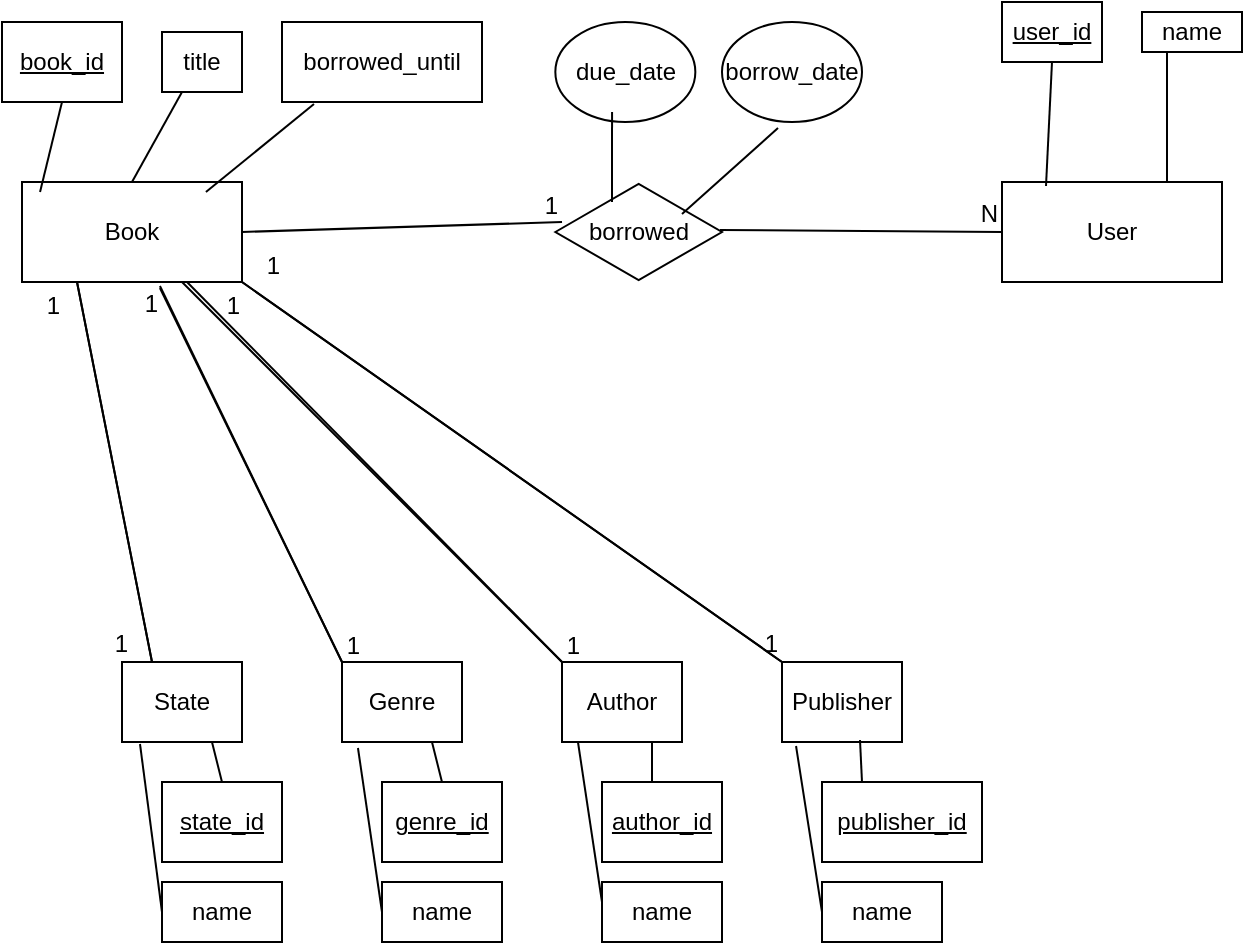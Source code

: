 <mxfile version="24.8.6">
  <diagram name="Seite-1" id="aXTx5gB7izYMbGqar2AK">
    <mxGraphModel dx="988" dy="550" grid="1" gridSize="10" guides="1" tooltips="1" connect="1" arrows="1" fold="1" page="1" pageScale="1" pageWidth="827" pageHeight="1169" math="0" shadow="0">
      <root>
        <mxCell id="0" />
        <mxCell id="1" parent="0" />
        <mxCell id="IYsiuEZ821G_rn9LFfDj-1" value="&lt;div&gt;Book&lt;/div&gt;" style="html=1;whiteSpace=wrap;" parent="1" vertex="1">
          <mxGeometry x="50" y="110" width="110" height="50" as="geometry" />
        </mxCell>
        <mxCell id="IYsiuEZ821G_rn9LFfDj-2" value="&lt;u&gt;book_id&lt;/u&gt;" style="rounded=0;whiteSpace=wrap;html=1;" parent="1" vertex="1">
          <mxGeometry x="40" y="30" width="60" height="40" as="geometry" />
        </mxCell>
        <mxCell id="IYsiuEZ821G_rn9LFfDj-3" value="title" style="rounded=0;whiteSpace=wrap;html=1;" parent="1" vertex="1">
          <mxGeometry x="120" y="35" width="40" height="30" as="geometry" />
        </mxCell>
        <mxCell id="IYsiuEZ821G_rn9LFfDj-4" value="User" style="html=1;whiteSpace=wrap;" parent="1" vertex="1">
          <mxGeometry x="540" y="110" width="110" height="50" as="geometry" />
        </mxCell>
        <mxCell id="IYsiuEZ821G_rn9LFfDj-5" value="&lt;u&gt;user_id&lt;/u&gt;" style="rounded=0;whiteSpace=wrap;html=1;" parent="1" vertex="1">
          <mxGeometry x="540" y="20" width="50" height="30" as="geometry" />
        </mxCell>
        <mxCell id="IYsiuEZ821G_rn9LFfDj-6" value="name" style="rounded=0;whiteSpace=wrap;html=1;" parent="1" vertex="1">
          <mxGeometry x="610" y="25" width="50" height="20" as="geometry" />
        </mxCell>
        <mxCell id="IYsiuEZ821G_rn9LFfDj-7" value="borrowed_until" style="rounded=0;whiteSpace=wrap;html=1;" parent="1" vertex="1">
          <mxGeometry x="180" y="30" width="100" height="40" as="geometry" />
        </mxCell>
        <mxCell id="IYsiuEZ821G_rn9LFfDj-8" value="&lt;div&gt;State&lt;/div&gt;" style="html=1;whiteSpace=wrap;" parent="1" vertex="1">
          <mxGeometry x="100" y="350" width="60" height="40" as="geometry" />
        </mxCell>
        <mxCell id="IYsiuEZ821G_rn9LFfDj-9" value="&lt;u&gt;state_id&lt;/u&gt;" style="rounded=0;whiteSpace=wrap;html=1;" parent="1" vertex="1">
          <mxGeometry x="120" y="410" width="60" height="40" as="geometry" />
        </mxCell>
        <mxCell id="IYsiuEZ821G_rn9LFfDj-10" value="name" style="rounded=0;whiteSpace=wrap;html=1;" parent="1" vertex="1">
          <mxGeometry x="120" y="460" width="60" height="30" as="geometry" />
        </mxCell>
        <mxCell id="IYsiuEZ821G_rn9LFfDj-11" value="Genre" style="html=1;whiteSpace=wrap;" parent="1" vertex="1">
          <mxGeometry x="210" y="350" width="60" height="40" as="geometry" />
        </mxCell>
        <mxCell id="IYsiuEZ821G_rn9LFfDj-12" value="&lt;u&gt;genre_id&lt;/u&gt;" style="rounded=0;whiteSpace=wrap;html=1;" parent="1" vertex="1">
          <mxGeometry x="230" y="410" width="60" height="40" as="geometry" />
        </mxCell>
        <mxCell id="IYsiuEZ821G_rn9LFfDj-13" value="name" style="rounded=0;whiteSpace=wrap;html=1;" parent="1" vertex="1">
          <mxGeometry x="230" y="460" width="60" height="30" as="geometry" />
        </mxCell>
        <mxCell id="IYsiuEZ821G_rn9LFfDj-14" value="Author" style="html=1;whiteSpace=wrap;" parent="1" vertex="1">
          <mxGeometry x="320" y="350" width="60" height="40" as="geometry" />
        </mxCell>
        <mxCell id="IYsiuEZ821G_rn9LFfDj-15" value="&lt;u&gt;author_id&lt;/u&gt;" style="rounded=0;whiteSpace=wrap;html=1;" parent="1" vertex="1">
          <mxGeometry x="340" y="410" width="60" height="40" as="geometry" />
        </mxCell>
        <mxCell id="IYsiuEZ821G_rn9LFfDj-16" value="name" style="rounded=0;whiteSpace=wrap;html=1;" parent="1" vertex="1">
          <mxGeometry x="340" y="460" width="60" height="30" as="geometry" />
        </mxCell>
        <mxCell id="IYsiuEZ821G_rn9LFfDj-17" value="Publisher" style="html=1;whiteSpace=wrap;" parent="1" vertex="1">
          <mxGeometry x="430" y="350" width="60" height="40" as="geometry" />
        </mxCell>
        <mxCell id="IYsiuEZ821G_rn9LFfDj-18" value="&lt;u&gt;publisher_id&lt;/u&gt;" style="rounded=0;whiteSpace=wrap;html=1;" parent="1" vertex="1">
          <mxGeometry x="450" y="410" width="80" height="40" as="geometry" />
        </mxCell>
        <mxCell id="IYsiuEZ821G_rn9LFfDj-19" value="name" style="rounded=0;whiteSpace=wrap;html=1;" parent="1" vertex="1">
          <mxGeometry x="450" y="460" width="60" height="30" as="geometry" />
        </mxCell>
        <mxCell id="IYsiuEZ821G_rn9LFfDj-20" value="" style="endArrow=none;html=1;rounded=0;entryX=0.75;entryY=1;entryDx=0;entryDy=0;exitX=0.5;exitY=0;exitDx=0;exitDy=0;" parent="1" source="IYsiuEZ821G_rn9LFfDj-9" target="IYsiuEZ821G_rn9LFfDj-8" edge="1">
          <mxGeometry width="50" height="50" relative="1" as="geometry">
            <mxPoint x="390" y="730" as="sourcePoint" />
            <mxPoint x="440" y="680" as="targetPoint" />
          </mxGeometry>
        </mxCell>
        <mxCell id="IYsiuEZ821G_rn9LFfDj-21" value="" style="endArrow=none;html=1;rounded=0;entryX=0.15;entryY=1.025;entryDx=0;entryDy=0;exitX=0;exitY=0.5;exitDx=0;exitDy=0;entryPerimeter=0;" parent="1" source="IYsiuEZ821G_rn9LFfDj-10" target="IYsiuEZ821G_rn9LFfDj-8" edge="1">
          <mxGeometry width="50" height="50" relative="1" as="geometry">
            <mxPoint x="390" y="730" as="sourcePoint" />
            <mxPoint x="440" y="680" as="targetPoint" />
          </mxGeometry>
        </mxCell>
        <mxCell id="IYsiuEZ821G_rn9LFfDj-22" value="" style="endArrow=none;html=1;rounded=0;entryX=0.133;entryY=1.075;entryDx=0;entryDy=0;entryPerimeter=0;exitX=0;exitY=0.5;exitDx=0;exitDy=0;" parent="1" source="IYsiuEZ821G_rn9LFfDj-13" target="IYsiuEZ821G_rn9LFfDj-11" edge="1">
          <mxGeometry width="50" height="50" relative="1" as="geometry">
            <mxPoint x="390" y="730" as="sourcePoint" />
            <mxPoint x="440" y="680" as="targetPoint" />
          </mxGeometry>
        </mxCell>
        <mxCell id="IYsiuEZ821G_rn9LFfDj-23" value="" style="endArrow=none;html=1;rounded=0;entryX=0.75;entryY=1;entryDx=0;entryDy=0;exitX=0.5;exitY=0;exitDx=0;exitDy=0;" parent="1" source="IYsiuEZ821G_rn9LFfDj-12" target="IYsiuEZ821G_rn9LFfDj-11" edge="1">
          <mxGeometry width="50" height="50" relative="1" as="geometry">
            <mxPoint x="390" y="730" as="sourcePoint" />
            <mxPoint x="440" y="680" as="targetPoint" />
          </mxGeometry>
        </mxCell>
        <mxCell id="IYsiuEZ821G_rn9LFfDj-24" value="" style="endArrow=none;html=1;rounded=0;entryX=0.75;entryY=1;entryDx=0;entryDy=0;" parent="1" target="IYsiuEZ821G_rn9LFfDj-14" edge="1">
          <mxGeometry width="50" height="50" relative="1" as="geometry">
            <mxPoint x="365" y="410" as="sourcePoint" />
            <mxPoint x="440" y="680" as="targetPoint" />
          </mxGeometry>
        </mxCell>
        <mxCell id="IYsiuEZ821G_rn9LFfDj-25" value="" style="endArrow=none;html=1;rounded=0;entryX=0.133;entryY=1;entryDx=0;entryDy=0;entryPerimeter=0;" parent="1" target="IYsiuEZ821G_rn9LFfDj-14" edge="1">
          <mxGeometry width="50" height="50" relative="1" as="geometry">
            <mxPoint x="340" y="470" as="sourcePoint" />
            <mxPoint x="440" y="680" as="targetPoint" />
          </mxGeometry>
        </mxCell>
        <mxCell id="IYsiuEZ821G_rn9LFfDj-26" value="" style="endArrow=none;html=1;rounded=0;entryX=0.65;entryY=0.975;entryDx=0;entryDy=0;entryPerimeter=0;exitX=0.25;exitY=0;exitDx=0;exitDy=0;" parent="1" source="IYsiuEZ821G_rn9LFfDj-18" target="IYsiuEZ821G_rn9LFfDj-17" edge="1">
          <mxGeometry width="50" height="50" relative="1" as="geometry">
            <mxPoint x="390" y="730" as="sourcePoint" />
            <mxPoint x="440" y="680" as="targetPoint" />
          </mxGeometry>
        </mxCell>
        <mxCell id="IYsiuEZ821G_rn9LFfDj-27" value="" style="endArrow=none;html=1;rounded=0;entryX=0.117;entryY=1.05;entryDx=0;entryDy=0;entryPerimeter=0;exitX=0;exitY=0.5;exitDx=0;exitDy=0;" parent="1" source="IYsiuEZ821G_rn9LFfDj-19" target="IYsiuEZ821G_rn9LFfDj-17" edge="1">
          <mxGeometry width="50" height="50" relative="1" as="geometry">
            <mxPoint x="390" y="730" as="sourcePoint" />
            <mxPoint x="440" y="680" as="targetPoint" />
          </mxGeometry>
        </mxCell>
        <mxCell id="IYsiuEZ821G_rn9LFfDj-32" value="" style="endArrow=none;html=1;rounded=0;entryX=0.5;entryY=1;entryDx=0;entryDy=0;exitX=0.082;exitY=0.1;exitDx=0;exitDy=0;exitPerimeter=0;" parent="1" source="IYsiuEZ821G_rn9LFfDj-1" target="IYsiuEZ821G_rn9LFfDj-2" edge="1">
          <mxGeometry width="50" height="50" relative="1" as="geometry">
            <mxPoint x="390" y="620" as="sourcePoint" />
            <mxPoint x="440" y="570" as="targetPoint" />
          </mxGeometry>
        </mxCell>
        <mxCell id="IYsiuEZ821G_rn9LFfDj-33" value="" style="endArrow=none;html=1;rounded=0;entryX=0.25;entryY=1;entryDx=0;entryDy=0;exitX=0.5;exitY=0;exitDx=0;exitDy=0;" parent="1" source="IYsiuEZ821G_rn9LFfDj-1" target="IYsiuEZ821G_rn9LFfDj-3" edge="1">
          <mxGeometry width="50" height="50" relative="1" as="geometry">
            <mxPoint x="390" y="620" as="sourcePoint" />
            <mxPoint x="440" y="570" as="targetPoint" />
          </mxGeometry>
        </mxCell>
        <mxCell id="IYsiuEZ821G_rn9LFfDj-34" value="" style="endArrow=none;html=1;rounded=0;entryX=0.16;entryY=1.025;entryDx=0;entryDy=0;entryPerimeter=0;exitX=0.836;exitY=0.1;exitDx=0;exitDy=0;exitPerimeter=0;" parent="1" source="IYsiuEZ821G_rn9LFfDj-1" target="IYsiuEZ821G_rn9LFfDj-7" edge="1">
          <mxGeometry width="50" height="50" relative="1" as="geometry">
            <mxPoint x="390" y="620" as="sourcePoint" />
            <mxPoint x="440" y="570" as="targetPoint" />
          </mxGeometry>
        </mxCell>
        <mxCell id="IYsiuEZ821G_rn9LFfDj-35" value="borrowed" style="html=1;whiteSpace=wrap;aspect=fixed;shape=isoRectangle;" parent="1" vertex="1">
          <mxGeometry x="316.67" y="110" width="83.33" height="50" as="geometry" />
        </mxCell>
        <mxCell id="IYsiuEZ821G_rn9LFfDj-42" value="" style="endArrow=none;html=1;rounded=0;entryX=0.5;entryY=1;entryDx=0;entryDy=0;exitX=0.2;exitY=0.04;exitDx=0;exitDy=0;exitPerimeter=0;" parent="1" source="IYsiuEZ821G_rn9LFfDj-4" target="IYsiuEZ821G_rn9LFfDj-5" edge="1">
          <mxGeometry width="50" height="50" relative="1" as="geometry">
            <mxPoint x="390" y="620" as="sourcePoint" />
            <mxPoint x="440" y="570" as="targetPoint" />
          </mxGeometry>
        </mxCell>
        <mxCell id="IYsiuEZ821G_rn9LFfDj-43" value="" style="endArrow=none;html=1;rounded=0;entryX=0.25;entryY=1;entryDx=0;entryDy=0;exitX=0.75;exitY=0;exitDx=0;exitDy=0;" parent="1" source="IYsiuEZ821G_rn9LFfDj-4" target="IYsiuEZ821G_rn9LFfDj-6" edge="1">
          <mxGeometry width="50" height="50" relative="1" as="geometry">
            <mxPoint x="390" y="620" as="sourcePoint" />
            <mxPoint x="440" y="570" as="targetPoint" />
          </mxGeometry>
        </mxCell>
        <mxCell id="IYsiuEZ821G_rn9LFfDj-44" value="&lt;div&gt;borrow_date&lt;/div&gt;" style="ellipse;whiteSpace=wrap;html=1;" parent="1" vertex="1">
          <mxGeometry x="400" y="30" width="70" height="50" as="geometry" />
        </mxCell>
        <mxCell id="IYsiuEZ821G_rn9LFfDj-45" value="due_date" style="ellipse;whiteSpace=wrap;html=1;" parent="1" vertex="1">
          <mxGeometry x="316.67" y="30" width="70" height="50" as="geometry" />
        </mxCell>
        <mxCell id="IYsiuEZ821G_rn9LFfDj-46" value="" style="endArrow=none;html=1;rounded=0;entryX=0.405;entryY=0.9;entryDx=0;entryDy=0;entryPerimeter=0;" parent="1" target="IYsiuEZ821G_rn9LFfDj-45" edge="1">
          <mxGeometry width="50" height="50" relative="1" as="geometry">
            <mxPoint x="345" y="120" as="sourcePoint" />
            <mxPoint x="440" y="560" as="targetPoint" />
          </mxGeometry>
        </mxCell>
        <mxCell id="IYsiuEZ821G_rn9LFfDj-47" value="" style="endArrow=none;html=1;rounded=0;entryX=0.4;entryY=1.06;entryDx=0;entryDy=0;entryPerimeter=0;exitX=0.76;exitY=0.32;exitDx=0;exitDy=0;exitPerimeter=0;" parent="1" source="IYsiuEZ821G_rn9LFfDj-35" target="IYsiuEZ821G_rn9LFfDj-44" edge="1">
          <mxGeometry width="50" height="50" relative="1" as="geometry">
            <mxPoint x="390" y="610" as="sourcePoint" />
            <mxPoint x="440" y="560" as="targetPoint" />
          </mxGeometry>
        </mxCell>
        <mxCell id="IYsiuEZ821G_rn9LFfDj-48" value="" style="endArrow=none;html=1;rounded=0;entryX=0;entryY=0.5;entryDx=0;entryDy=0;exitX=0.988;exitY=0.48;exitDx=0;exitDy=0;exitPerimeter=0;" parent="1" source="IYsiuEZ821G_rn9LFfDj-35" target="IYsiuEZ821G_rn9LFfDj-4" edge="1">
          <mxGeometry relative="1" as="geometry">
            <mxPoint x="340" y="590" as="sourcePoint" />
            <mxPoint x="500" y="590" as="targetPoint" />
          </mxGeometry>
        </mxCell>
        <mxCell id="IYsiuEZ821G_rn9LFfDj-49" value="N" style="resizable=0;html=1;whiteSpace=wrap;align=right;verticalAlign=bottom;" parent="IYsiuEZ821G_rn9LFfDj-48" connectable="0" vertex="1">
          <mxGeometry x="1" relative="1" as="geometry" />
        </mxCell>
        <mxCell id="IYsiuEZ821G_rn9LFfDj-50" value="" style="endArrow=none;html=1;rounded=0;entryX=0.04;entryY=0.4;entryDx=0;entryDy=0;entryPerimeter=0;exitX=1;exitY=0.5;exitDx=0;exitDy=0;" parent="1" source="IYsiuEZ821G_rn9LFfDj-1" target="IYsiuEZ821G_rn9LFfDj-35" edge="1">
          <mxGeometry relative="1" as="geometry">
            <mxPoint x="340" y="590" as="sourcePoint" />
            <mxPoint x="500" y="590" as="targetPoint" />
          </mxGeometry>
        </mxCell>
        <mxCell id="IYsiuEZ821G_rn9LFfDj-51" value="1" style="resizable=0;html=1;whiteSpace=wrap;align=right;verticalAlign=bottom;" parent="IYsiuEZ821G_rn9LFfDj-50" connectable="0" vertex="1">
          <mxGeometry x="1" relative="1" as="geometry" />
        </mxCell>
        <mxCell id="IYsiuEZ821G_rn9LFfDj-52" value="" style="endArrow=none;html=1;rounded=0;entryX=0.25;entryY=1;entryDx=0;entryDy=0;exitX=0.25;exitY=0;exitDx=0;exitDy=0;" parent="1" source="IYsiuEZ821G_rn9LFfDj-8" target="IYsiuEZ821G_rn9LFfDj-1" edge="1">
          <mxGeometry relative="1" as="geometry">
            <mxPoint x="340" y="590" as="sourcePoint" />
            <mxPoint x="500" y="590" as="targetPoint" />
          </mxGeometry>
        </mxCell>
        <mxCell id="IYsiuEZ821G_rn9LFfDj-53" value="1" style="resizable=0;html=1;whiteSpace=wrap;align=right;verticalAlign=bottom;" parent="IYsiuEZ821G_rn9LFfDj-52" connectable="0" vertex="1">
          <mxGeometry x="1" relative="1" as="geometry">
            <mxPoint x="-7" y="20" as="offset" />
          </mxGeometry>
        </mxCell>
        <mxCell id="IYsiuEZ821G_rn9LFfDj-54" value="" style="endArrow=none;html=1;rounded=0;exitX=0.25;exitY=1;exitDx=0;exitDy=0;entryX=0.25;entryY=0;entryDx=0;entryDy=0;" parent="1" source="IYsiuEZ821G_rn9LFfDj-1" target="IYsiuEZ821G_rn9LFfDj-8" edge="1">
          <mxGeometry relative="1" as="geometry">
            <mxPoint x="340" y="590" as="sourcePoint" />
            <mxPoint x="500" y="590" as="targetPoint" />
          </mxGeometry>
        </mxCell>
        <mxCell id="IYsiuEZ821G_rn9LFfDj-55" value="1" style="resizable=0;html=1;whiteSpace=wrap;align=right;verticalAlign=bottom;" parent="IYsiuEZ821G_rn9LFfDj-54" connectable="0" vertex="1">
          <mxGeometry x="1" relative="1" as="geometry">
            <mxPoint x="-10" as="offset" />
          </mxGeometry>
        </mxCell>
        <mxCell id="IYsiuEZ821G_rn9LFfDj-56" value="" style="endArrow=none;html=1;rounded=0;entryX=0.627;entryY=1.06;entryDx=0;entryDy=0;entryPerimeter=0;exitX=0;exitY=0;exitDx=0;exitDy=0;" parent="1" source="IYsiuEZ821G_rn9LFfDj-11" target="IYsiuEZ821G_rn9LFfDj-1" edge="1">
          <mxGeometry relative="1" as="geometry">
            <mxPoint x="340" y="590" as="sourcePoint" />
            <mxPoint x="500" y="590" as="targetPoint" />
          </mxGeometry>
        </mxCell>
        <mxCell id="IYsiuEZ821G_rn9LFfDj-57" value="1" style="resizable=0;html=1;whiteSpace=wrap;align=right;verticalAlign=bottom;" parent="IYsiuEZ821G_rn9LFfDj-56" connectable="0" vertex="1">
          <mxGeometry x="1" relative="1" as="geometry">
            <mxPoint x="1" y="17" as="offset" />
          </mxGeometry>
        </mxCell>
        <mxCell id="IYsiuEZ821G_rn9LFfDj-59" value="" style="endArrow=none;html=1;rounded=0;exitX=0.627;exitY=1.04;exitDx=0;exitDy=0;exitPerimeter=0;entryX=0;entryY=0;entryDx=0;entryDy=0;" parent="1" source="IYsiuEZ821G_rn9LFfDj-1" target="IYsiuEZ821G_rn9LFfDj-11" edge="1">
          <mxGeometry relative="1" as="geometry">
            <mxPoint x="340" y="590" as="sourcePoint" />
            <mxPoint x="500" y="590" as="targetPoint" />
          </mxGeometry>
        </mxCell>
        <mxCell id="IYsiuEZ821G_rn9LFfDj-60" value="1" style="resizable=0;html=1;whiteSpace=wrap;align=right;verticalAlign=bottom;" parent="IYsiuEZ821G_rn9LFfDj-59" connectable="0" vertex="1">
          <mxGeometry x="1" relative="1" as="geometry">
            <mxPoint x="10" as="offset" />
          </mxGeometry>
        </mxCell>
        <mxCell id="IYsiuEZ821G_rn9LFfDj-61" value="" style="endArrow=none;html=1;rounded=0;exitX=0.75;exitY=1;exitDx=0;exitDy=0;entryX=0;entryY=0;entryDx=0;entryDy=0;" parent="1" source="IYsiuEZ821G_rn9LFfDj-1" target="IYsiuEZ821G_rn9LFfDj-14" edge="1">
          <mxGeometry relative="1" as="geometry">
            <mxPoint x="340" y="440" as="sourcePoint" />
            <mxPoint x="500" y="440" as="targetPoint" />
          </mxGeometry>
        </mxCell>
        <mxCell id="IYsiuEZ821G_rn9LFfDj-62" value="1" style="resizable=0;html=1;whiteSpace=wrap;align=right;verticalAlign=bottom;" parent="IYsiuEZ821G_rn9LFfDj-61" connectable="0" vertex="1">
          <mxGeometry x="1" relative="1" as="geometry">
            <mxPoint x="10" as="offset" />
          </mxGeometry>
        </mxCell>
        <mxCell id="IYsiuEZ821G_rn9LFfDj-63" value="" style="endArrow=none;html=1;rounded=0;entryX=0;entryY=0;entryDx=0;entryDy=0;exitX=1;exitY=1;exitDx=0;exitDy=0;" parent="1" source="IYsiuEZ821G_rn9LFfDj-1" target="IYsiuEZ821G_rn9LFfDj-17" edge="1">
          <mxGeometry relative="1" as="geometry">
            <mxPoint x="340" y="440" as="sourcePoint" />
            <mxPoint x="500" y="440" as="targetPoint" />
          </mxGeometry>
        </mxCell>
        <mxCell id="IYsiuEZ821G_rn9LFfDj-64" value="1" style="resizable=0;html=1;whiteSpace=wrap;align=right;verticalAlign=bottom;" parent="IYsiuEZ821G_rn9LFfDj-63" connectable="0" vertex="1">
          <mxGeometry x="1" relative="1" as="geometry" />
        </mxCell>
        <mxCell id="IYsiuEZ821G_rn9LFfDj-65" value="" style="endArrow=none;html=1;rounded=0;" parent="1" edge="1">
          <mxGeometry relative="1" as="geometry">
            <mxPoint x="430" y="350" as="sourcePoint" />
            <mxPoint x="160" y="160" as="targetPoint" />
          </mxGeometry>
        </mxCell>
        <mxCell id="IYsiuEZ821G_rn9LFfDj-66" value="1" style="resizable=0;html=1;whiteSpace=wrap;align=right;verticalAlign=bottom;" parent="IYsiuEZ821G_rn9LFfDj-65" connectable="0" vertex="1">
          <mxGeometry x="1" relative="1" as="geometry">
            <mxPoint x="20" as="offset" />
          </mxGeometry>
        </mxCell>
        <mxCell id="IYsiuEZ821G_rn9LFfDj-67" value="" style="endArrow=none;html=1;rounded=0;exitX=0;exitY=0;exitDx=0;exitDy=0;" parent="1" source="IYsiuEZ821G_rn9LFfDj-14" edge="1">
          <mxGeometry relative="1" as="geometry">
            <mxPoint x="340" y="440" as="sourcePoint" />
            <mxPoint x="130" y="160" as="targetPoint" />
            <Array as="points">
              <mxPoint x="310" y="340" />
            </Array>
          </mxGeometry>
        </mxCell>
        <mxCell id="IYsiuEZ821G_rn9LFfDj-68" value="1" style="resizable=0;html=1;whiteSpace=wrap;align=right;verticalAlign=bottom;" parent="IYsiuEZ821G_rn9LFfDj-67" connectable="0" vertex="1">
          <mxGeometry x="1" relative="1" as="geometry">
            <mxPoint x="30" y="20" as="offset" />
          </mxGeometry>
        </mxCell>
      </root>
    </mxGraphModel>
  </diagram>
</mxfile>
